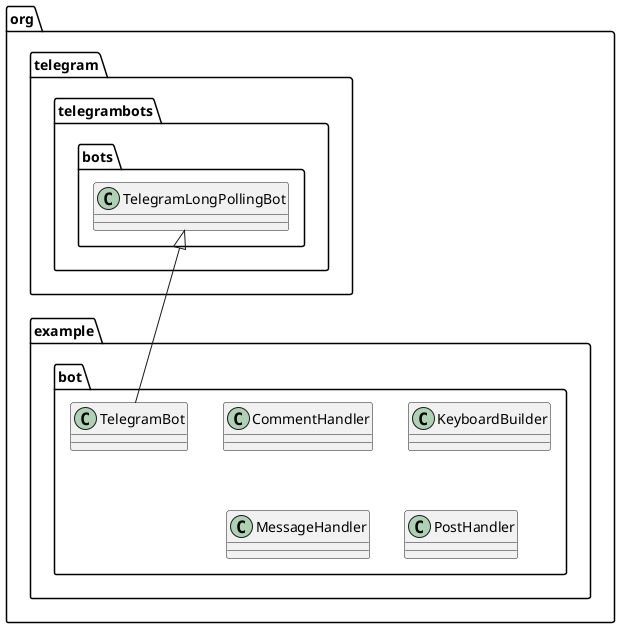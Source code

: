 @startuml
class org.example.bot.TelegramBot {
}
class org.example.bot.CommentHandler {
}
class org.example.bot.KeyboardBuilder {
}
class org.example.bot.MessageHandler {
}
class org.example.bot.PostHandler {
}


org.telegram.telegrambots.bots.TelegramLongPollingBot <|-- org.example.bot.TelegramBot
@enduml